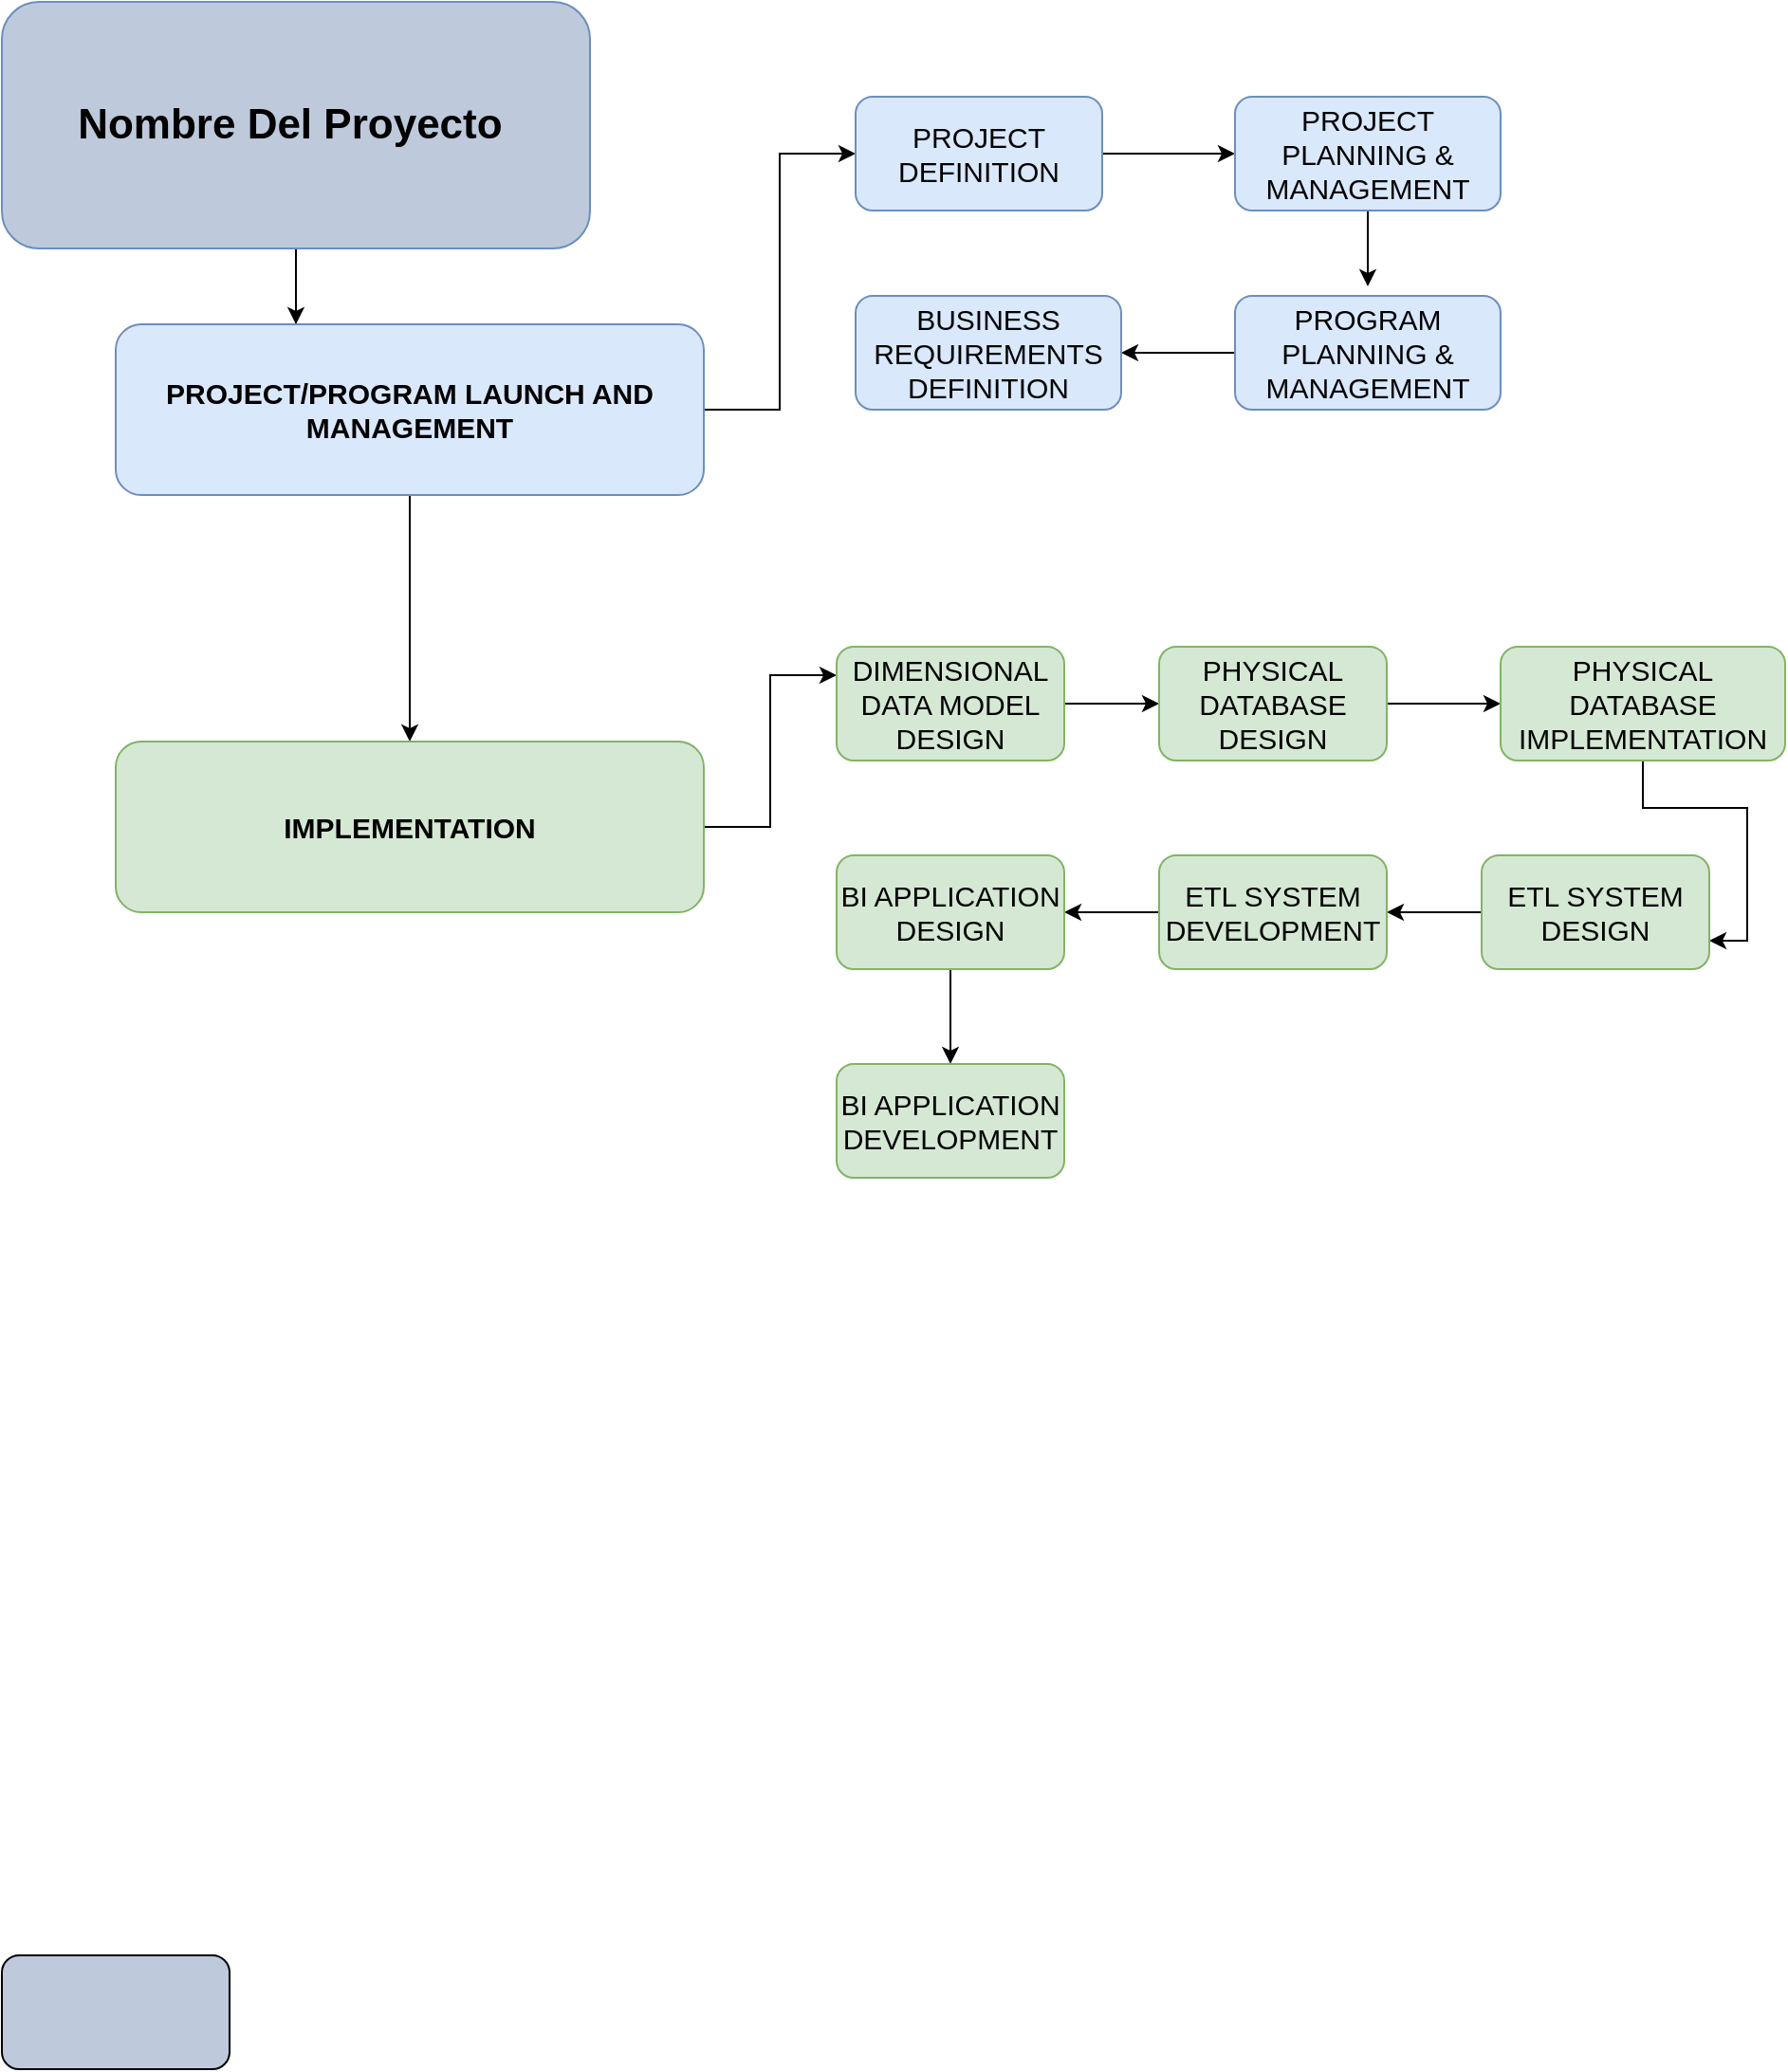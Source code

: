 <mxfile type="github" version="12.1.1" pages="1"><diagram id="6a731a19-8d31-9384-78a2-239565b7b9f0" name="Page-1"><mxGraphModel grid="1" shadow="0" math="0" background="#ffffff" pageHeight="827" pageWidth="1169" pageScale="1" page="1" fold="1" arrows="1" connect="1" tooltips="1" guides="1" gridSize="10" dy="660" dx="1220"><root><mxCell id="0" /><mxCell id="1" parent="0" /><mxCell id="T4d4wd5CuioazKSg51IY-1782" source="T4d4wd5CuioazKSg51IY-1779" parent="1" target="T4d4wd5CuioazKSg51IY-1781" edge="1" style="edgeStyle=orthogonalEdgeStyle;rounded=0;orthogonalLoop=1;jettySize=auto;html=1;"><mxGeometry as="geometry" relative="1"><Array as="points"><mxPoint y="200" x="176" /><mxPoint y="200" x="180" /></Array></mxGeometry></mxCell><mxCell id="T4d4wd5CuioazKSg51IY-1793" source="T4d4wd5CuioazKSg51IY-1779" parent="1" target="T4d4wd5CuioazKSg51IY-1792" edge="1" style="edgeStyle=orthogonalEdgeStyle;rounded=0;orthogonalLoop=1;jettySize=auto;html=1;fontSize=15;entryX=0.5;entryY=0;entryDx=0;entryDy=0;"><mxGeometry as="geometry" relative="1"><mxPoint as="targetPoint" y="300" x="200" /></mxGeometry></mxCell><mxCell id="T4d4wd5CuioazKSg51IY-1779" value="&lt;font style=&quot;font-size: 22px&quot;&gt;&lt;b&gt;Nombre Del Proyecto&amp;nbsp;&lt;/b&gt;&lt;/font&gt;" parent="1" style="rounded=1;whiteSpace=wrap;html=1;fillColor=#BECADB;strokeColor=#6c8ebf;" vertex="1"><mxGeometry as="geometry" height="130" width="310" y="20" x="20" /></mxCell><mxCell id="T4d4wd5CuioazKSg51IY-1788" source="T4d4wd5CuioazKSg51IY-1781" parent="1" target="T4d4wd5CuioazKSg51IY-1784" edge="1" style="edgeStyle=orthogonalEdgeStyle;rounded=0;orthogonalLoop=1;jettySize=auto;html=1;entryX=0;entryY=0.5;entryDx=0;entryDy=0;fontSize=15;"><mxGeometry as="geometry" relative="1" /></mxCell><mxCell id="T4d4wd5CuioazKSg51IY-1781" value="PROJECT/PROGRAM LAUNCH AND MANAGEMENT" parent="1" style="rounded=1;whiteSpace=wrap;html=1;fontSize=15;fillColor=#dae8fc;strokeColor=#6c8ebf;fontStyle=1" vertex="1"><mxGeometry as="geometry" height="90" width="310" y="190" x="80" /></mxCell><mxCell id="T4d4wd5CuioazKSg51IY-1804" source="T4d4wd5CuioazKSg51IY-1784" parent="1" target="T4d4wd5CuioazKSg51IY-1785" edge="1" style="edgeStyle=orthogonalEdgeStyle;rounded=0;orthogonalLoop=1;jettySize=auto;html=1;entryX=0;entryY=0.5;entryDx=0;entryDy=0;fontSize=15;"><mxGeometry as="geometry" relative="1" /></mxCell><mxCell id="T4d4wd5CuioazKSg51IY-1784" value="PROJECT DEFINITION" parent="1" style="rounded=1;whiteSpace=wrap;html=1;fontSize=15;fillColor=#dae8fc;strokeColor=#6c8ebf;" vertex="1"><mxGeometry as="geometry" height="60" width="130" y="70" x="470" /></mxCell><mxCell id="T4d4wd5CuioazKSg51IY-1805" source="T4d4wd5CuioazKSg51IY-1785" parent="1" edge="1" style="edgeStyle=orthogonalEdgeStyle;rounded=0;orthogonalLoop=1;jettySize=auto;html=1;fontSize=15;"><mxGeometry as="geometry" relative="1"><mxPoint as="targetPoint" y="170" x="740.0" /></mxGeometry></mxCell><mxCell id="T4d4wd5CuioazKSg51IY-1785" value="PROJECT PLANNING &amp;amp; MANAGEMENT" parent="1" style="rounded=1;whiteSpace=wrap;html=1;fontSize=15;fillColor=#dae8fc;strokeColor=#6c8ebf;" vertex="1"><mxGeometry as="geometry" height="60" width="140" y="70" x="670" /></mxCell><mxCell id="T4d4wd5CuioazKSg51IY-1806" source="T4d4wd5CuioazKSg51IY-1786" parent="1" target="T4d4wd5CuioazKSg51IY-1787" edge="1" style="edgeStyle=orthogonalEdgeStyle;rounded=0;orthogonalLoop=1;jettySize=auto;html=1;fontSize=15;"><mxGeometry as="geometry" relative="1" /></mxCell><mxCell id="T4d4wd5CuioazKSg51IY-1786" value="PROGRAM PLANNING &amp;amp; MANAGEMENT" parent="1" style="rounded=1;whiteSpace=wrap;html=1;fontSize=15;fillColor=#dae8fc;strokeColor=#6c8ebf;" vertex="1"><mxGeometry as="geometry" height="60" width="140" y="175" x="670" /></mxCell><mxCell id="T4d4wd5CuioazKSg51IY-1787" value="BUSINESS REQUIREMENTS DEFINITION" parent="1" style="rounded=1;whiteSpace=wrap;html=1;fontSize=15;fillColor=#dae8fc;strokeColor=#6c8ebf;" vertex="1"><mxGeometry as="geometry" height="60" width="140" y="175" x="470" /></mxCell><mxCell id="T4d4wd5CuioazKSg51IY-1807" source="T4d4wd5CuioazKSg51IY-1792" parent="1" target="T4d4wd5CuioazKSg51IY-1797" edge="1" style="edgeStyle=orthogonalEdgeStyle;rounded=0;orthogonalLoop=1;jettySize=auto;html=1;entryX=0;entryY=0.25;entryDx=0;entryDy=0;fontSize=15;"><mxGeometry as="geometry" relative="1" /></mxCell><mxCell id="T4d4wd5CuioazKSg51IY-1792" value="IMPLEMENTATION" parent="1" style="rounded=1;whiteSpace=wrap;html=1;fontSize=15;fillColor=#d5e8d4;strokeColor=#82b366;fontStyle=1" vertex="1"><mxGeometry as="geometry" height="90" width="310" y="410" x="80" /></mxCell><mxCell id="T4d4wd5CuioazKSg51IY-1808" source="T4d4wd5CuioazKSg51IY-1797" parent="1" target="T4d4wd5CuioazKSg51IY-1798" edge="1" style="edgeStyle=orthogonalEdgeStyle;rounded=0;orthogonalLoop=1;jettySize=auto;html=1;fontSize=15;"><mxGeometry as="geometry" relative="1" /></mxCell><mxCell id="T4d4wd5CuioazKSg51IY-1797" value="DIMENSIONAL DATA MODEL DESIGN" parent="1" style="rounded=1;whiteSpace=wrap;html=1;fillColor=#d5e8d4;fontSize=15;strokeColor=#82b366;" vertex="1"><mxGeometry as="geometry" height="60" width="120" y="360" x="460" /></mxCell><mxCell id="T4d4wd5CuioazKSg51IY-1809" source="T4d4wd5CuioazKSg51IY-1798" parent="1" target="T4d4wd5CuioazKSg51IY-1799" edge="1" style="edgeStyle=orthogonalEdgeStyle;rounded=0;orthogonalLoop=1;jettySize=auto;html=1;entryX=0;entryY=0.5;entryDx=0;entryDy=0;fontSize=15;"><mxGeometry as="geometry" relative="1" /></mxCell><mxCell id="T4d4wd5CuioazKSg51IY-1798" value="PHYSICAL DATABASE DESIGN" parent="1" style="rounded=1;whiteSpace=wrap;html=1;fillColor=#d5e8d4;fontSize=15;strokeColor=#82b366;" vertex="1"><mxGeometry as="geometry" height="60" width="120" y="360" x="630" /></mxCell><mxCell id="T4d4wd5CuioazKSg51IY-1810" source="T4d4wd5CuioazKSg51IY-1799" parent="1" target="T4d4wd5CuioazKSg51IY-1800" edge="1" style="edgeStyle=orthogonalEdgeStyle;rounded=0;orthogonalLoop=1;jettySize=auto;html=1;entryX=1;entryY=0.75;entryDx=0;entryDy=0;fontSize=15;"><mxGeometry as="geometry" relative="1" /></mxCell><mxCell id="T4d4wd5CuioazKSg51IY-1799" value="PHYSICAL DATABASE IMPLEMENTATION" parent="1" style="rounded=1;whiteSpace=wrap;html=1;fillColor=#d5e8d4;fontSize=15;strokeColor=#82b366;" vertex="1"><mxGeometry as="geometry" height="60" width="150" y="360" x="810" /></mxCell><mxCell id="T4d4wd5CuioazKSg51IY-1811" source="T4d4wd5CuioazKSg51IY-1800" parent="1" target="T4d4wd5CuioazKSg51IY-1801" edge="1" style="edgeStyle=orthogonalEdgeStyle;rounded=0;orthogonalLoop=1;jettySize=auto;html=1;fontSize=15;"><mxGeometry as="geometry" relative="1" /></mxCell><mxCell id="T4d4wd5CuioazKSg51IY-1800" value="ETL SYSTEM DESIGN" parent="1" style="rounded=1;whiteSpace=wrap;html=1;fillColor=#d5e8d4;fontSize=15;strokeColor=#82b366;" vertex="1"><mxGeometry as="geometry" height="60" width="120" y="470" x="800" /></mxCell><mxCell id="T4d4wd5CuioazKSg51IY-1812" source="T4d4wd5CuioazKSg51IY-1801" parent="1" target="T4d4wd5CuioazKSg51IY-1802" edge="1" style="edgeStyle=orthogonalEdgeStyle;rounded=0;orthogonalLoop=1;jettySize=auto;html=1;fontSize=15;"><mxGeometry as="geometry" relative="1" /></mxCell><mxCell id="T4d4wd5CuioazKSg51IY-1801" value="ETL SYSTEM DEVELOPMENT" parent="1" style="rounded=1;whiteSpace=wrap;html=1;fillColor=#d5e8d4;fontSize=15;strokeColor=#82b366;" vertex="1"><mxGeometry as="geometry" height="60" width="120" y="470" x="630" /></mxCell><mxCell id="T4d4wd5CuioazKSg51IY-1816" source="T4d4wd5CuioazKSg51IY-1802" parent="1" target="T4d4wd5CuioazKSg51IY-1803" edge="1" style="edgeStyle=orthogonalEdgeStyle;rounded=0;orthogonalLoop=1;jettySize=auto;html=1;entryX=0.5;entryY=0;entryDx=0;entryDy=0;fontSize=15;"><mxGeometry as="geometry" relative="1" /></mxCell><mxCell id="T4d4wd5CuioazKSg51IY-1802" value="BI APPLICATION DESIGN" parent="1" style="rounded=1;whiteSpace=wrap;html=1;fillColor=#d5e8d4;fontSize=15;strokeColor=#82b366;" vertex="1"><mxGeometry as="geometry" height="60" width="120" y="470" x="460" /></mxCell><mxCell id="T4d4wd5CuioazKSg51IY-1803" value="BI APPLICATION DEVELOPMENT" parent="1" style="rounded=1;whiteSpace=wrap;html=1;fillColor=#d5e8d4;fontSize=15;strokeColor=#82b366;" vertex="1"><mxGeometry as="geometry" height="60" width="120" y="580" x="460" /></mxCell><mxCell id="T4d4wd5CuioazKSg51IY-1813" value="" parent="1" style="rounded=1;whiteSpace=wrap;html=1;fillColor=#BECADB;fontSize=15;" vertex="1"><mxGeometry as="geometry" height="60" width="120" y="1050" x="20" /></mxCell></root></mxGraphModel></diagram></mxfile>